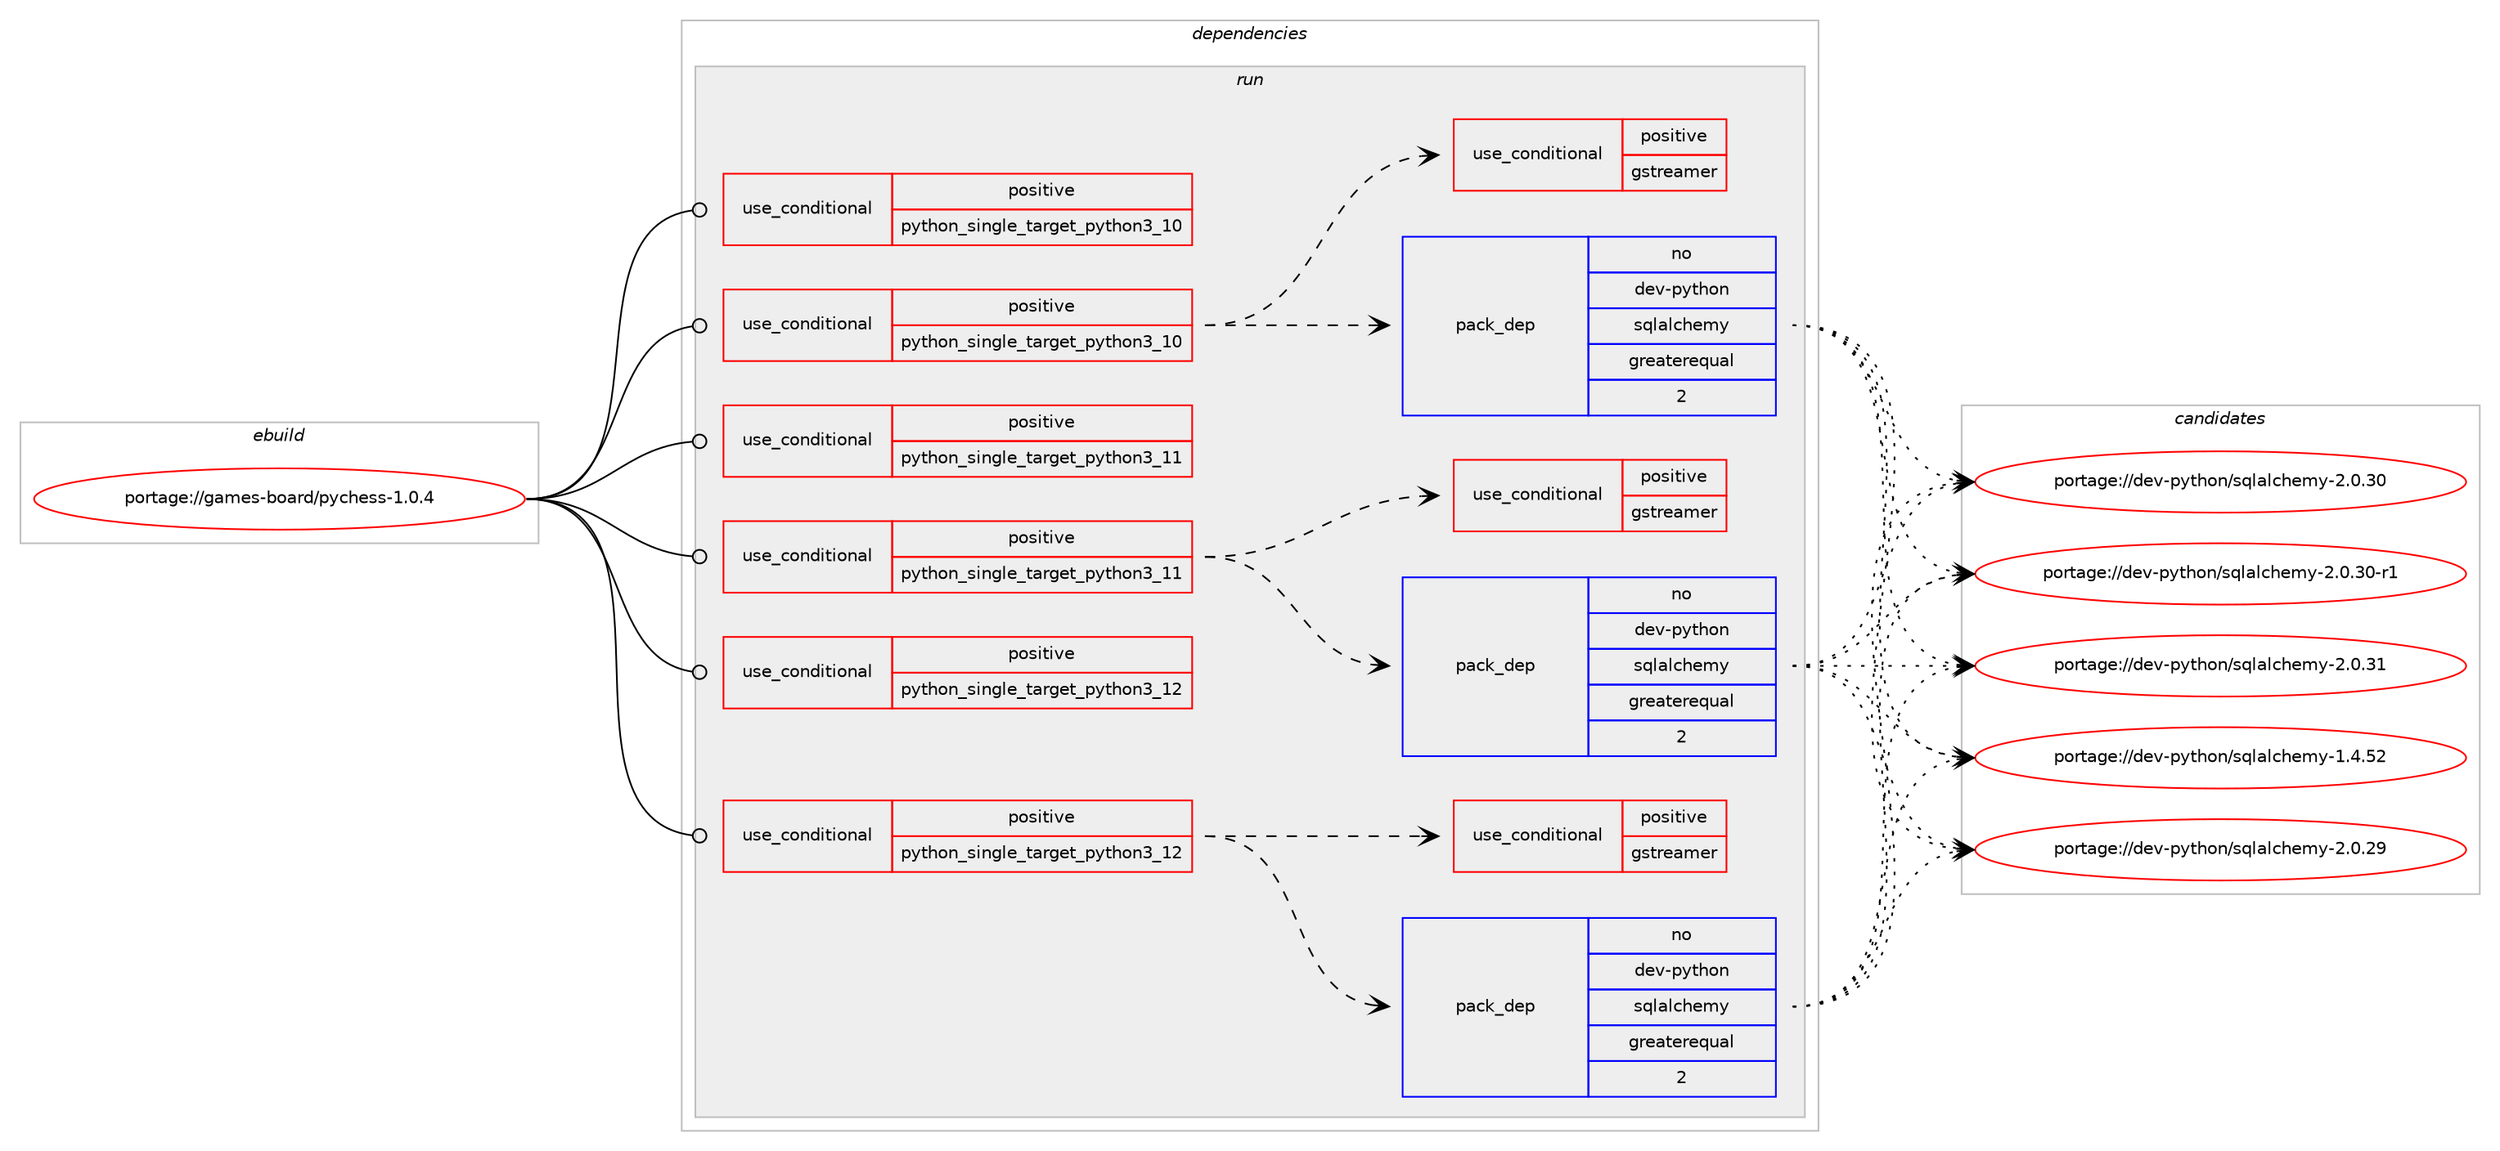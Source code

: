 digraph prolog {

# *************
# Graph options
# *************

newrank=true;
concentrate=true;
compound=true;
graph [rankdir=LR,fontname=Helvetica,fontsize=10,ranksep=1.5];#, ranksep=2.5, nodesep=0.2];
edge  [arrowhead=vee];
node  [fontname=Helvetica,fontsize=10];

# **********
# The ebuild
# **********

subgraph cluster_leftcol {
color=gray;
rank=same;
label=<<i>ebuild</i>>;
id [label="portage://games-board/pychess-1.0.4", color=red, width=4, href="../games-board/pychess-1.0.4.svg"];
}

# ****************
# The dependencies
# ****************

subgraph cluster_midcol {
color=gray;
label=<<i>dependencies</i>>;
subgraph cluster_compile {
fillcolor="#eeeeee";
style=filled;
label=<<i>compile</i>>;
}
subgraph cluster_compileandrun {
fillcolor="#eeeeee";
style=filled;
label=<<i>compile and run</i>>;
}
subgraph cluster_run {
fillcolor="#eeeeee";
style=filled;
label=<<i>run</i>>;
subgraph cond61598 {
dependency114517 [label=<<TABLE BORDER="0" CELLBORDER="1" CELLSPACING="0" CELLPADDING="4"><TR><TD ROWSPAN="3" CELLPADDING="10">use_conditional</TD></TR><TR><TD>positive</TD></TR><TR><TD>python_single_target_python3_10</TD></TR></TABLE>>, shape=none, color=red];
# *** BEGIN UNKNOWN DEPENDENCY TYPE (TODO) ***
# dependency114517 -> package_dependency(portage://games-board/pychess-1.0.4,run,no,dev-lang,python,none,[,,],[slot(3.10)],[use(enable(sqlite),none)])
# *** END UNKNOWN DEPENDENCY TYPE (TODO) ***

}
id:e -> dependency114517:w [weight=20,style="solid",arrowhead="odot"];
subgraph cond61599 {
dependency114518 [label=<<TABLE BORDER="0" CELLBORDER="1" CELLSPACING="0" CELLPADDING="4"><TR><TD ROWSPAN="3" CELLPADDING="10">use_conditional</TD></TR><TR><TD>positive</TD></TR><TR><TD>python_single_target_python3_10</TD></TR></TABLE>>, shape=none, color=red];
# *** BEGIN UNKNOWN DEPENDENCY TYPE (TODO) ***
# dependency114518 -> package_dependency(portage://games-board/pychess-1.0.4,run,no,dev-python,pexpect,none,[,,],[],[use(enable(python_targets_python3_10),negative)])
# *** END UNKNOWN DEPENDENCY TYPE (TODO) ***

# *** BEGIN UNKNOWN DEPENDENCY TYPE (TODO) ***
# dependency114518 -> package_dependency(portage://games-board/pychess-1.0.4,run,no,dev-python,psutil,none,[,,],[],[use(enable(python_targets_python3_10),negative)])
# *** END UNKNOWN DEPENDENCY TYPE (TODO) ***

# *** BEGIN UNKNOWN DEPENDENCY TYPE (TODO) ***
# dependency114518 -> package_dependency(portage://games-board/pychess-1.0.4,run,no,dev-python,pycairo,none,[,,],[],[use(enable(python_targets_python3_10),negative)])
# *** END UNKNOWN DEPENDENCY TYPE (TODO) ***

# *** BEGIN UNKNOWN DEPENDENCY TYPE (TODO) ***
# dependency114518 -> package_dependency(portage://games-board/pychess-1.0.4,run,no,dev-python,pygobject,none,[,,],[slot(3)],[use(enable(python_targets_python3_10),negative),use(enable(cairo),none)])
# *** END UNKNOWN DEPENDENCY TYPE (TODO) ***

subgraph pack51457 {
dependency114519 [label=<<TABLE BORDER="0" CELLBORDER="1" CELLSPACING="0" CELLPADDING="4" WIDTH="220"><TR><TD ROWSPAN="6" CELLPADDING="30">pack_dep</TD></TR><TR><TD WIDTH="110">no</TD></TR><TR><TD>dev-python</TD></TR><TR><TD>sqlalchemy</TD></TR><TR><TD>greaterequal</TD></TR><TR><TD>2</TD></TR></TABLE>>, shape=none, color=blue];
}
dependency114518:e -> dependency114519:w [weight=20,style="dashed",arrowhead="vee"];
# *** BEGIN UNKNOWN DEPENDENCY TYPE (TODO) ***
# dependency114518 -> package_dependency(portage://games-board/pychess-1.0.4,run,no,dev-python,websockets,none,[,,],[],[use(enable(python_targets_python3_10),negative)])
# *** END UNKNOWN DEPENDENCY TYPE (TODO) ***

subgraph cond61600 {
dependency114520 [label=<<TABLE BORDER="0" CELLBORDER="1" CELLSPACING="0" CELLPADDING="4"><TR><TD ROWSPAN="3" CELLPADDING="10">use_conditional</TD></TR><TR><TD>positive</TD></TR><TR><TD>gstreamer</TD></TR></TABLE>>, shape=none, color=red];
# *** BEGIN UNKNOWN DEPENDENCY TYPE (TODO) ***
# dependency114520 -> package_dependency(portage://games-board/pychess-1.0.4,run,no,dev-python,gst-python,none,[,,],[slot(1.0)],[use(enable(python_targets_python3_10),negative)])
# *** END UNKNOWN DEPENDENCY TYPE (TODO) ***

}
dependency114518:e -> dependency114520:w [weight=20,style="dashed",arrowhead="vee"];
}
id:e -> dependency114518:w [weight=20,style="solid",arrowhead="odot"];
subgraph cond61601 {
dependency114521 [label=<<TABLE BORDER="0" CELLBORDER="1" CELLSPACING="0" CELLPADDING="4"><TR><TD ROWSPAN="3" CELLPADDING="10">use_conditional</TD></TR><TR><TD>positive</TD></TR><TR><TD>python_single_target_python3_11</TD></TR></TABLE>>, shape=none, color=red];
# *** BEGIN UNKNOWN DEPENDENCY TYPE (TODO) ***
# dependency114521 -> package_dependency(portage://games-board/pychess-1.0.4,run,no,dev-lang,python,none,[,,],[slot(3.11)],[use(enable(sqlite),none)])
# *** END UNKNOWN DEPENDENCY TYPE (TODO) ***

}
id:e -> dependency114521:w [weight=20,style="solid",arrowhead="odot"];
subgraph cond61602 {
dependency114522 [label=<<TABLE BORDER="0" CELLBORDER="1" CELLSPACING="0" CELLPADDING="4"><TR><TD ROWSPAN="3" CELLPADDING="10">use_conditional</TD></TR><TR><TD>positive</TD></TR><TR><TD>python_single_target_python3_11</TD></TR></TABLE>>, shape=none, color=red];
# *** BEGIN UNKNOWN DEPENDENCY TYPE (TODO) ***
# dependency114522 -> package_dependency(portage://games-board/pychess-1.0.4,run,no,dev-python,pexpect,none,[,,],[],[use(enable(python_targets_python3_11),negative)])
# *** END UNKNOWN DEPENDENCY TYPE (TODO) ***

# *** BEGIN UNKNOWN DEPENDENCY TYPE (TODO) ***
# dependency114522 -> package_dependency(portage://games-board/pychess-1.0.4,run,no,dev-python,psutil,none,[,,],[],[use(enable(python_targets_python3_11),negative)])
# *** END UNKNOWN DEPENDENCY TYPE (TODO) ***

# *** BEGIN UNKNOWN DEPENDENCY TYPE (TODO) ***
# dependency114522 -> package_dependency(portage://games-board/pychess-1.0.4,run,no,dev-python,pycairo,none,[,,],[],[use(enable(python_targets_python3_11),negative)])
# *** END UNKNOWN DEPENDENCY TYPE (TODO) ***

# *** BEGIN UNKNOWN DEPENDENCY TYPE (TODO) ***
# dependency114522 -> package_dependency(portage://games-board/pychess-1.0.4,run,no,dev-python,pygobject,none,[,,],[slot(3)],[use(enable(python_targets_python3_11),negative),use(enable(cairo),none)])
# *** END UNKNOWN DEPENDENCY TYPE (TODO) ***

subgraph pack51458 {
dependency114523 [label=<<TABLE BORDER="0" CELLBORDER="1" CELLSPACING="0" CELLPADDING="4" WIDTH="220"><TR><TD ROWSPAN="6" CELLPADDING="30">pack_dep</TD></TR><TR><TD WIDTH="110">no</TD></TR><TR><TD>dev-python</TD></TR><TR><TD>sqlalchemy</TD></TR><TR><TD>greaterequal</TD></TR><TR><TD>2</TD></TR></TABLE>>, shape=none, color=blue];
}
dependency114522:e -> dependency114523:w [weight=20,style="dashed",arrowhead="vee"];
# *** BEGIN UNKNOWN DEPENDENCY TYPE (TODO) ***
# dependency114522 -> package_dependency(portage://games-board/pychess-1.0.4,run,no,dev-python,websockets,none,[,,],[],[use(enable(python_targets_python3_11),negative)])
# *** END UNKNOWN DEPENDENCY TYPE (TODO) ***

subgraph cond61603 {
dependency114524 [label=<<TABLE BORDER="0" CELLBORDER="1" CELLSPACING="0" CELLPADDING="4"><TR><TD ROWSPAN="3" CELLPADDING="10">use_conditional</TD></TR><TR><TD>positive</TD></TR><TR><TD>gstreamer</TD></TR></TABLE>>, shape=none, color=red];
# *** BEGIN UNKNOWN DEPENDENCY TYPE (TODO) ***
# dependency114524 -> package_dependency(portage://games-board/pychess-1.0.4,run,no,dev-python,gst-python,none,[,,],[slot(1.0)],[use(enable(python_targets_python3_11),negative)])
# *** END UNKNOWN DEPENDENCY TYPE (TODO) ***

}
dependency114522:e -> dependency114524:w [weight=20,style="dashed",arrowhead="vee"];
}
id:e -> dependency114522:w [weight=20,style="solid",arrowhead="odot"];
subgraph cond61604 {
dependency114525 [label=<<TABLE BORDER="0" CELLBORDER="1" CELLSPACING="0" CELLPADDING="4"><TR><TD ROWSPAN="3" CELLPADDING="10">use_conditional</TD></TR><TR><TD>positive</TD></TR><TR><TD>python_single_target_python3_12</TD></TR></TABLE>>, shape=none, color=red];
# *** BEGIN UNKNOWN DEPENDENCY TYPE (TODO) ***
# dependency114525 -> package_dependency(portage://games-board/pychess-1.0.4,run,no,dev-lang,python,none,[,,],[slot(3.12)],[use(enable(sqlite),none)])
# *** END UNKNOWN DEPENDENCY TYPE (TODO) ***

}
id:e -> dependency114525:w [weight=20,style="solid",arrowhead="odot"];
subgraph cond61605 {
dependency114526 [label=<<TABLE BORDER="0" CELLBORDER="1" CELLSPACING="0" CELLPADDING="4"><TR><TD ROWSPAN="3" CELLPADDING="10">use_conditional</TD></TR><TR><TD>positive</TD></TR><TR><TD>python_single_target_python3_12</TD></TR></TABLE>>, shape=none, color=red];
# *** BEGIN UNKNOWN DEPENDENCY TYPE (TODO) ***
# dependency114526 -> package_dependency(portage://games-board/pychess-1.0.4,run,no,dev-python,pexpect,none,[,,],[],[use(enable(python_targets_python3_12),negative)])
# *** END UNKNOWN DEPENDENCY TYPE (TODO) ***

# *** BEGIN UNKNOWN DEPENDENCY TYPE (TODO) ***
# dependency114526 -> package_dependency(portage://games-board/pychess-1.0.4,run,no,dev-python,psutil,none,[,,],[],[use(enable(python_targets_python3_12),negative)])
# *** END UNKNOWN DEPENDENCY TYPE (TODO) ***

# *** BEGIN UNKNOWN DEPENDENCY TYPE (TODO) ***
# dependency114526 -> package_dependency(portage://games-board/pychess-1.0.4,run,no,dev-python,pycairo,none,[,,],[],[use(enable(python_targets_python3_12),negative)])
# *** END UNKNOWN DEPENDENCY TYPE (TODO) ***

# *** BEGIN UNKNOWN DEPENDENCY TYPE (TODO) ***
# dependency114526 -> package_dependency(portage://games-board/pychess-1.0.4,run,no,dev-python,pygobject,none,[,,],[slot(3)],[use(enable(python_targets_python3_12),negative),use(enable(cairo),none)])
# *** END UNKNOWN DEPENDENCY TYPE (TODO) ***

subgraph pack51459 {
dependency114527 [label=<<TABLE BORDER="0" CELLBORDER="1" CELLSPACING="0" CELLPADDING="4" WIDTH="220"><TR><TD ROWSPAN="6" CELLPADDING="30">pack_dep</TD></TR><TR><TD WIDTH="110">no</TD></TR><TR><TD>dev-python</TD></TR><TR><TD>sqlalchemy</TD></TR><TR><TD>greaterequal</TD></TR><TR><TD>2</TD></TR></TABLE>>, shape=none, color=blue];
}
dependency114526:e -> dependency114527:w [weight=20,style="dashed",arrowhead="vee"];
# *** BEGIN UNKNOWN DEPENDENCY TYPE (TODO) ***
# dependency114526 -> package_dependency(portage://games-board/pychess-1.0.4,run,no,dev-python,websockets,none,[,,],[],[use(enable(python_targets_python3_12),negative)])
# *** END UNKNOWN DEPENDENCY TYPE (TODO) ***

subgraph cond61606 {
dependency114528 [label=<<TABLE BORDER="0" CELLBORDER="1" CELLSPACING="0" CELLPADDING="4"><TR><TD ROWSPAN="3" CELLPADDING="10">use_conditional</TD></TR><TR><TD>positive</TD></TR><TR><TD>gstreamer</TD></TR></TABLE>>, shape=none, color=red];
# *** BEGIN UNKNOWN DEPENDENCY TYPE (TODO) ***
# dependency114528 -> package_dependency(portage://games-board/pychess-1.0.4,run,no,dev-python,gst-python,none,[,,],[slot(1.0)],[use(enable(python_targets_python3_12),negative)])
# *** END UNKNOWN DEPENDENCY TYPE (TODO) ***

}
dependency114526:e -> dependency114528:w [weight=20,style="dashed",arrowhead="vee"];
}
id:e -> dependency114526:w [weight=20,style="solid",arrowhead="odot"];
# *** BEGIN UNKNOWN DEPENDENCY TYPE (TODO) ***
# id -> package_dependency(portage://games-board/pychess-1.0.4,run,no,gnome-base,librsvg,none,[,,],[slot(2)],[use(enable(introspection),none)])
# *** END UNKNOWN DEPENDENCY TYPE (TODO) ***

# *** BEGIN UNKNOWN DEPENDENCY TYPE (TODO) ***
# id -> package_dependency(portage://games-board/pychess-1.0.4,run,no,x11-libs,gtk+,none,[,,],[slot(3)],[use(enable(introspection),none)])
# *** END UNKNOWN DEPENDENCY TYPE (TODO) ***

# *** BEGIN UNKNOWN DEPENDENCY TYPE (TODO) ***
# id -> package_dependency(portage://games-board/pychess-1.0.4,run,no,x11-libs,gtksourceview,none,[,,],[slot(3.0)],[use(enable(introspection),none)])
# *** END UNKNOWN DEPENDENCY TYPE (TODO) ***

# *** BEGIN UNKNOWN DEPENDENCY TYPE (TODO) ***
# id -> package_dependency(portage://games-board/pychess-1.0.4,run,no,x11-libs,pango,none,[,,],[],[use(enable(introspection),none)])
# *** END UNKNOWN DEPENDENCY TYPE (TODO) ***

# *** BEGIN UNKNOWN DEPENDENCY TYPE (TODO) ***
# id -> package_dependency(portage://games-board/pychess-1.0.4,run,no,x11-themes,adwaita-icon-theme,none,[,,],[],[])
# *** END UNKNOWN DEPENDENCY TYPE (TODO) ***

}
}

# **************
# The candidates
# **************

subgraph cluster_choices {
rank=same;
color=gray;
label=<<i>candidates</i>>;

subgraph choice51457 {
color=black;
nodesep=1;
choice1001011184511212111610411111047115113108971089910410110912145494652465350 [label="portage://dev-python/sqlalchemy-1.4.52", color=red, width=4,href="../dev-python/sqlalchemy-1.4.52.svg"];
choice1001011184511212111610411111047115113108971089910410110912145504648465057 [label="portage://dev-python/sqlalchemy-2.0.29", color=red, width=4,href="../dev-python/sqlalchemy-2.0.29.svg"];
choice1001011184511212111610411111047115113108971089910410110912145504648465148 [label="portage://dev-python/sqlalchemy-2.0.30", color=red, width=4,href="../dev-python/sqlalchemy-2.0.30.svg"];
choice10010111845112121116104111110471151131089710899104101109121455046484651484511449 [label="portage://dev-python/sqlalchemy-2.0.30-r1", color=red, width=4,href="../dev-python/sqlalchemy-2.0.30-r1.svg"];
choice1001011184511212111610411111047115113108971089910410110912145504648465149 [label="portage://dev-python/sqlalchemy-2.0.31", color=red, width=4,href="../dev-python/sqlalchemy-2.0.31.svg"];
dependency114519:e -> choice1001011184511212111610411111047115113108971089910410110912145494652465350:w [style=dotted,weight="100"];
dependency114519:e -> choice1001011184511212111610411111047115113108971089910410110912145504648465057:w [style=dotted,weight="100"];
dependency114519:e -> choice1001011184511212111610411111047115113108971089910410110912145504648465148:w [style=dotted,weight="100"];
dependency114519:e -> choice10010111845112121116104111110471151131089710899104101109121455046484651484511449:w [style=dotted,weight="100"];
dependency114519:e -> choice1001011184511212111610411111047115113108971089910410110912145504648465149:w [style=dotted,weight="100"];
}
subgraph choice51458 {
color=black;
nodesep=1;
choice1001011184511212111610411111047115113108971089910410110912145494652465350 [label="portage://dev-python/sqlalchemy-1.4.52", color=red, width=4,href="../dev-python/sqlalchemy-1.4.52.svg"];
choice1001011184511212111610411111047115113108971089910410110912145504648465057 [label="portage://dev-python/sqlalchemy-2.0.29", color=red, width=4,href="../dev-python/sqlalchemy-2.0.29.svg"];
choice1001011184511212111610411111047115113108971089910410110912145504648465148 [label="portage://dev-python/sqlalchemy-2.0.30", color=red, width=4,href="../dev-python/sqlalchemy-2.0.30.svg"];
choice10010111845112121116104111110471151131089710899104101109121455046484651484511449 [label="portage://dev-python/sqlalchemy-2.0.30-r1", color=red, width=4,href="../dev-python/sqlalchemy-2.0.30-r1.svg"];
choice1001011184511212111610411111047115113108971089910410110912145504648465149 [label="portage://dev-python/sqlalchemy-2.0.31", color=red, width=4,href="../dev-python/sqlalchemy-2.0.31.svg"];
dependency114523:e -> choice1001011184511212111610411111047115113108971089910410110912145494652465350:w [style=dotted,weight="100"];
dependency114523:e -> choice1001011184511212111610411111047115113108971089910410110912145504648465057:w [style=dotted,weight="100"];
dependency114523:e -> choice1001011184511212111610411111047115113108971089910410110912145504648465148:w [style=dotted,weight="100"];
dependency114523:e -> choice10010111845112121116104111110471151131089710899104101109121455046484651484511449:w [style=dotted,weight="100"];
dependency114523:e -> choice1001011184511212111610411111047115113108971089910410110912145504648465149:w [style=dotted,weight="100"];
}
subgraph choice51459 {
color=black;
nodesep=1;
choice1001011184511212111610411111047115113108971089910410110912145494652465350 [label="portage://dev-python/sqlalchemy-1.4.52", color=red, width=4,href="../dev-python/sqlalchemy-1.4.52.svg"];
choice1001011184511212111610411111047115113108971089910410110912145504648465057 [label="portage://dev-python/sqlalchemy-2.0.29", color=red, width=4,href="../dev-python/sqlalchemy-2.0.29.svg"];
choice1001011184511212111610411111047115113108971089910410110912145504648465148 [label="portage://dev-python/sqlalchemy-2.0.30", color=red, width=4,href="../dev-python/sqlalchemy-2.0.30.svg"];
choice10010111845112121116104111110471151131089710899104101109121455046484651484511449 [label="portage://dev-python/sqlalchemy-2.0.30-r1", color=red, width=4,href="../dev-python/sqlalchemy-2.0.30-r1.svg"];
choice1001011184511212111610411111047115113108971089910410110912145504648465149 [label="portage://dev-python/sqlalchemy-2.0.31", color=red, width=4,href="../dev-python/sqlalchemy-2.0.31.svg"];
dependency114527:e -> choice1001011184511212111610411111047115113108971089910410110912145494652465350:w [style=dotted,weight="100"];
dependency114527:e -> choice1001011184511212111610411111047115113108971089910410110912145504648465057:w [style=dotted,weight="100"];
dependency114527:e -> choice1001011184511212111610411111047115113108971089910410110912145504648465148:w [style=dotted,weight="100"];
dependency114527:e -> choice10010111845112121116104111110471151131089710899104101109121455046484651484511449:w [style=dotted,weight="100"];
dependency114527:e -> choice1001011184511212111610411111047115113108971089910410110912145504648465149:w [style=dotted,weight="100"];
}
}

}
